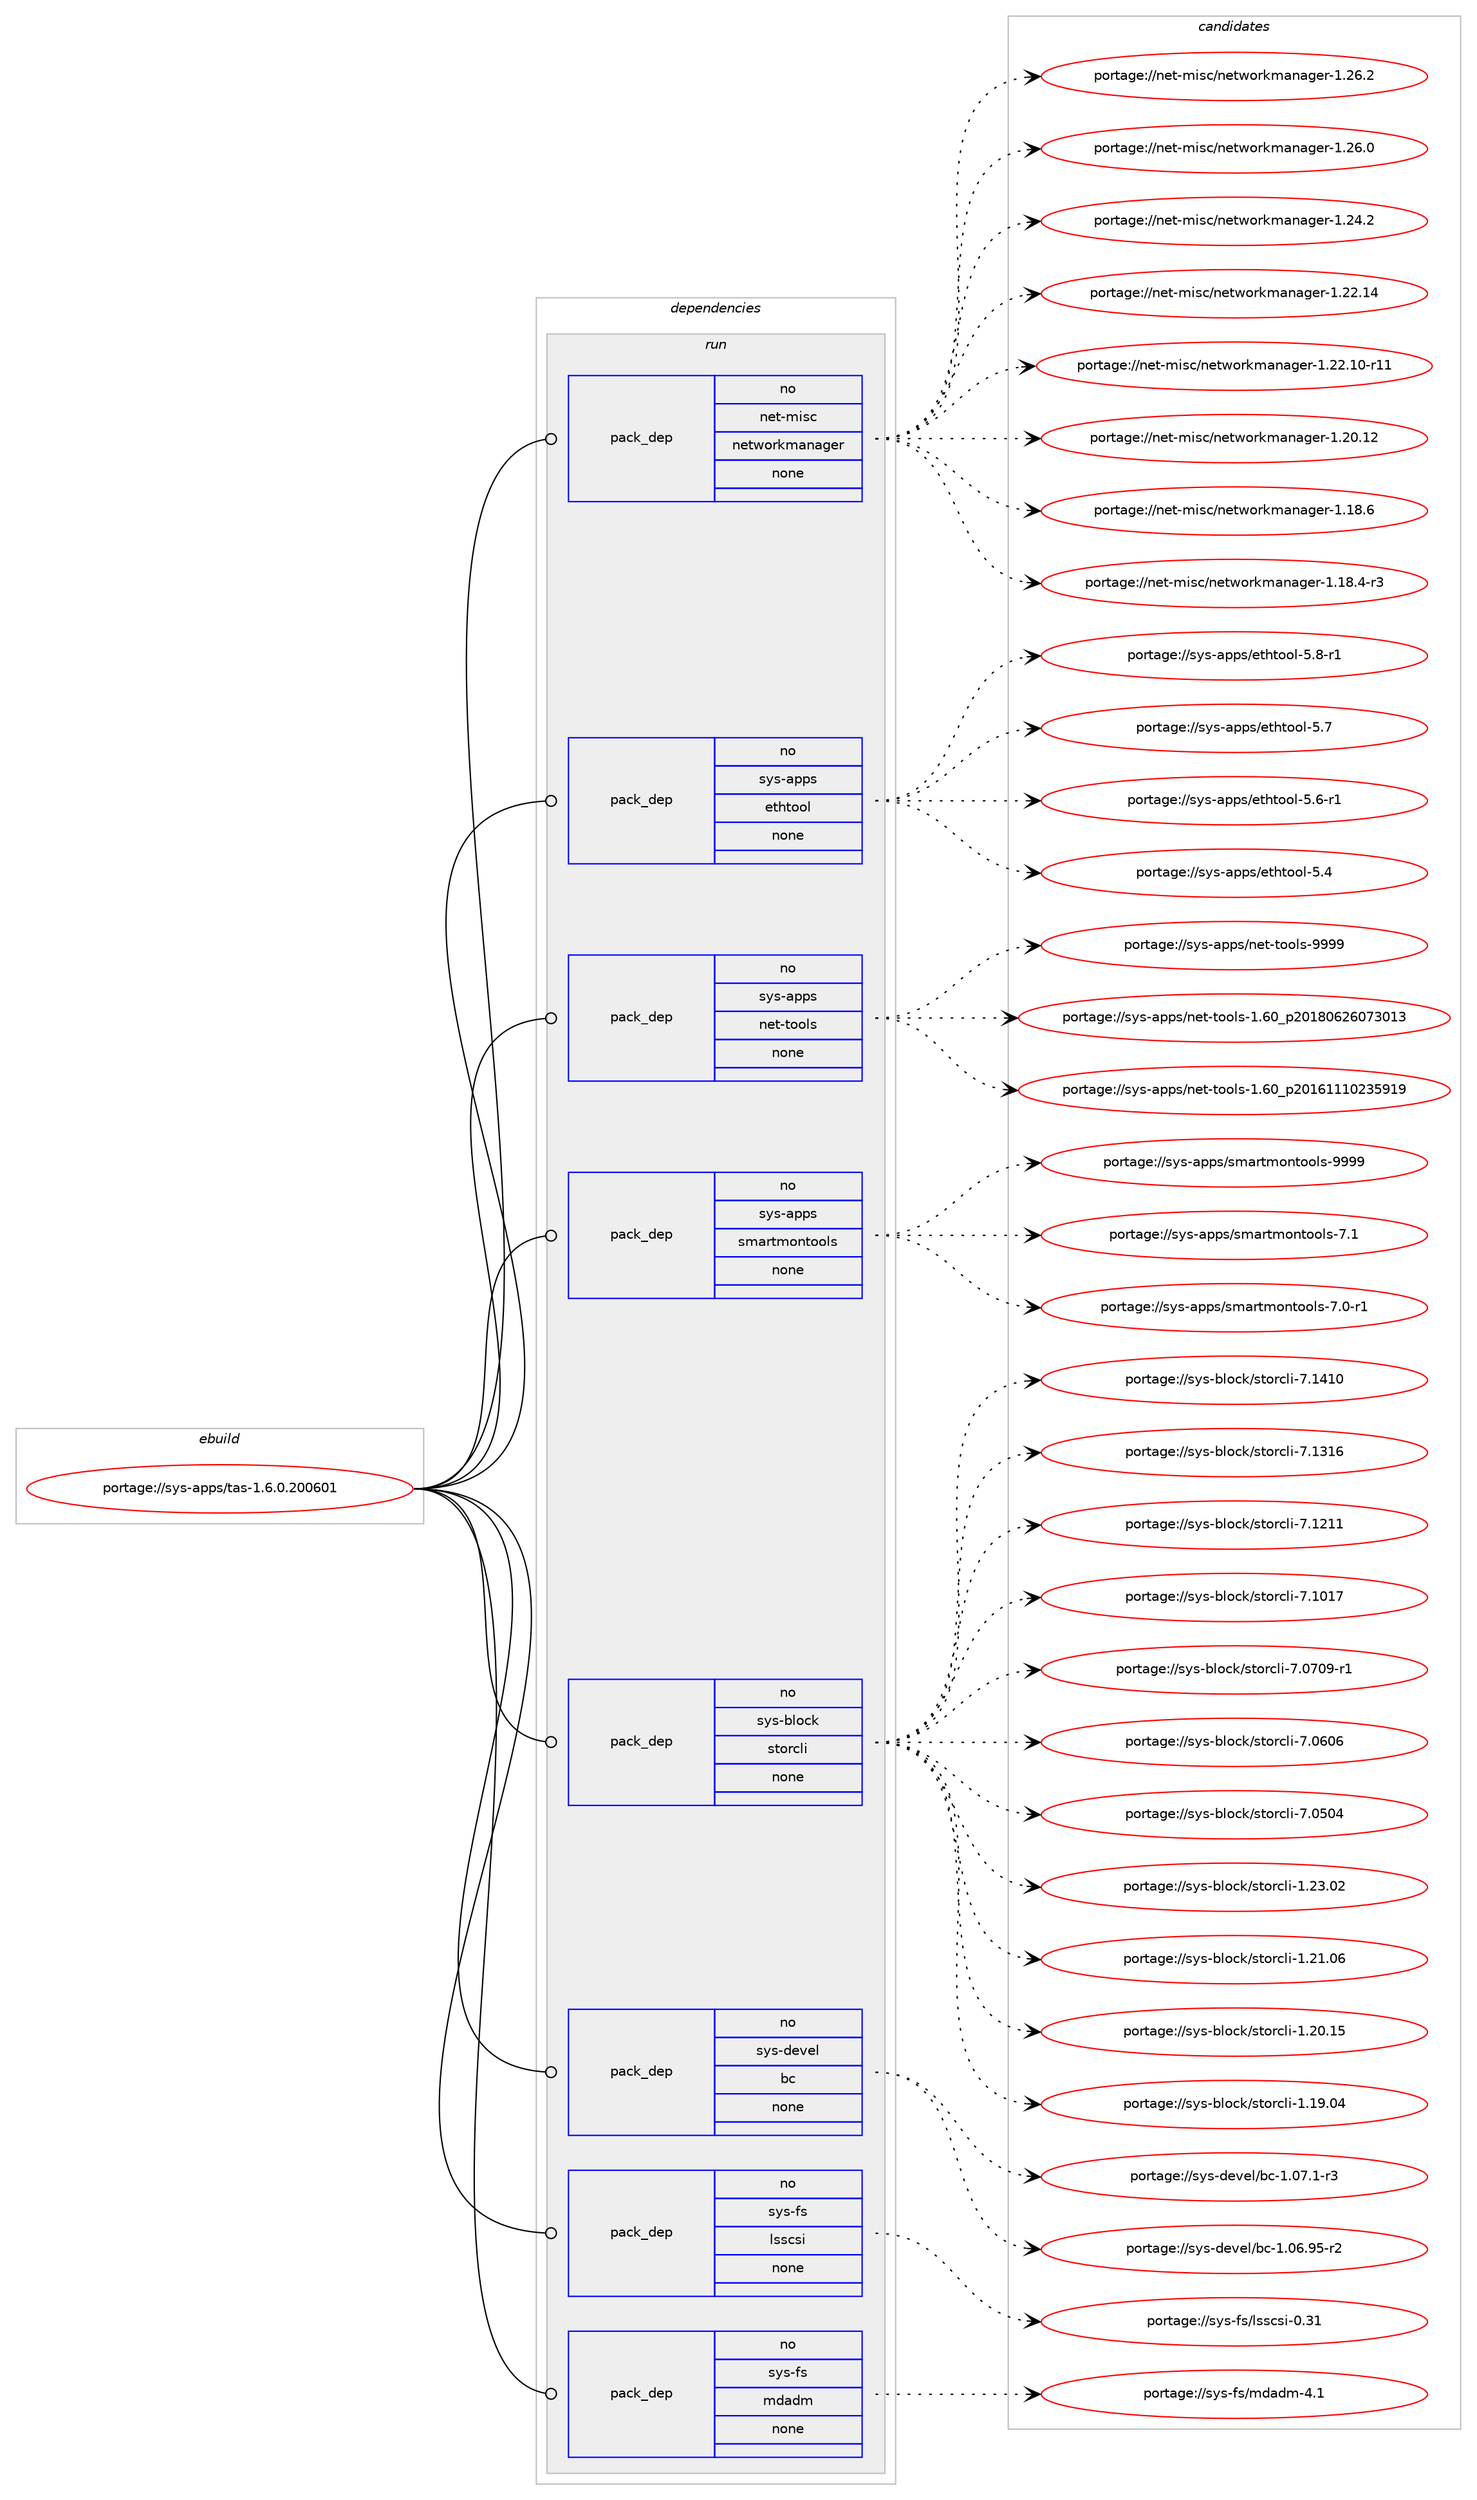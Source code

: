 digraph prolog {

# *************
# Graph options
# *************

newrank=true;
concentrate=true;
compound=true;
graph [rankdir=LR,fontname=Helvetica,fontsize=10,ranksep=1.5];#, ranksep=2.5, nodesep=0.2];
edge  [arrowhead=vee];
node  [fontname=Helvetica,fontsize=10];

# **********
# The ebuild
# **********

subgraph cluster_leftcol {
color=gray;
label=<<i>ebuild</i>>;
id [label="portage://sys-apps/tas-1.6.0.200601", color=red, width=4, href="../sys-apps/tas-1.6.0.200601.svg"];
}

# ****************
# The dependencies
# ****************

subgraph cluster_midcol {
color=gray;
label=<<i>dependencies</i>>;
subgraph cluster_compile {
fillcolor="#eeeeee";
style=filled;
label=<<i>compile</i>>;
}
subgraph cluster_compileandrun {
fillcolor="#eeeeee";
style=filled;
label=<<i>compile and run</i>>;
}
subgraph cluster_run {
fillcolor="#eeeeee";
style=filled;
label=<<i>run</i>>;
subgraph pack3186 {
dependency3860 [label=<<TABLE BORDER="0" CELLBORDER="1" CELLSPACING="0" CELLPADDING="4" WIDTH="220"><TR><TD ROWSPAN="6" CELLPADDING="30">pack_dep</TD></TR><TR><TD WIDTH="110">no</TD></TR><TR><TD>net-misc</TD></TR><TR><TD>networkmanager</TD></TR><TR><TD>none</TD></TR><TR><TD></TD></TR></TABLE>>, shape=none, color=blue];
}
id:e -> dependency3860:w [weight=20,style="solid",arrowhead="odot"];
subgraph pack3187 {
dependency3861 [label=<<TABLE BORDER="0" CELLBORDER="1" CELLSPACING="0" CELLPADDING="4" WIDTH="220"><TR><TD ROWSPAN="6" CELLPADDING="30">pack_dep</TD></TR><TR><TD WIDTH="110">no</TD></TR><TR><TD>sys-apps</TD></TR><TR><TD>ethtool</TD></TR><TR><TD>none</TD></TR><TR><TD></TD></TR></TABLE>>, shape=none, color=blue];
}
id:e -> dependency3861:w [weight=20,style="solid",arrowhead="odot"];
subgraph pack3188 {
dependency3862 [label=<<TABLE BORDER="0" CELLBORDER="1" CELLSPACING="0" CELLPADDING="4" WIDTH="220"><TR><TD ROWSPAN="6" CELLPADDING="30">pack_dep</TD></TR><TR><TD WIDTH="110">no</TD></TR><TR><TD>sys-apps</TD></TR><TR><TD>net-tools</TD></TR><TR><TD>none</TD></TR><TR><TD></TD></TR></TABLE>>, shape=none, color=blue];
}
id:e -> dependency3862:w [weight=20,style="solid",arrowhead="odot"];
subgraph pack3189 {
dependency3863 [label=<<TABLE BORDER="0" CELLBORDER="1" CELLSPACING="0" CELLPADDING="4" WIDTH="220"><TR><TD ROWSPAN="6" CELLPADDING="30">pack_dep</TD></TR><TR><TD WIDTH="110">no</TD></TR><TR><TD>sys-apps</TD></TR><TR><TD>smartmontools</TD></TR><TR><TD>none</TD></TR><TR><TD></TD></TR></TABLE>>, shape=none, color=blue];
}
id:e -> dependency3863:w [weight=20,style="solid",arrowhead="odot"];
subgraph pack3190 {
dependency3864 [label=<<TABLE BORDER="0" CELLBORDER="1" CELLSPACING="0" CELLPADDING="4" WIDTH="220"><TR><TD ROWSPAN="6" CELLPADDING="30">pack_dep</TD></TR><TR><TD WIDTH="110">no</TD></TR><TR><TD>sys-block</TD></TR><TR><TD>storcli</TD></TR><TR><TD>none</TD></TR><TR><TD></TD></TR></TABLE>>, shape=none, color=blue];
}
id:e -> dependency3864:w [weight=20,style="solid",arrowhead="odot"];
subgraph pack3191 {
dependency3865 [label=<<TABLE BORDER="0" CELLBORDER="1" CELLSPACING="0" CELLPADDING="4" WIDTH="220"><TR><TD ROWSPAN="6" CELLPADDING="30">pack_dep</TD></TR><TR><TD WIDTH="110">no</TD></TR><TR><TD>sys-devel</TD></TR><TR><TD>bc</TD></TR><TR><TD>none</TD></TR><TR><TD></TD></TR></TABLE>>, shape=none, color=blue];
}
id:e -> dependency3865:w [weight=20,style="solid",arrowhead="odot"];
subgraph pack3192 {
dependency3866 [label=<<TABLE BORDER="0" CELLBORDER="1" CELLSPACING="0" CELLPADDING="4" WIDTH="220"><TR><TD ROWSPAN="6" CELLPADDING="30">pack_dep</TD></TR><TR><TD WIDTH="110">no</TD></TR><TR><TD>sys-fs</TD></TR><TR><TD>lsscsi</TD></TR><TR><TD>none</TD></TR><TR><TD></TD></TR></TABLE>>, shape=none, color=blue];
}
id:e -> dependency3866:w [weight=20,style="solid",arrowhead="odot"];
subgraph pack3193 {
dependency3867 [label=<<TABLE BORDER="0" CELLBORDER="1" CELLSPACING="0" CELLPADDING="4" WIDTH="220"><TR><TD ROWSPAN="6" CELLPADDING="30">pack_dep</TD></TR><TR><TD WIDTH="110">no</TD></TR><TR><TD>sys-fs</TD></TR><TR><TD>mdadm</TD></TR><TR><TD>none</TD></TR><TR><TD></TD></TR></TABLE>>, shape=none, color=blue];
}
id:e -> dependency3867:w [weight=20,style="solid",arrowhead="odot"];
}
}

# **************
# The candidates
# **************

subgraph cluster_choices {
rank=same;
color=gray;
label=<<i>candidates</i>>;

subgraph choice3186 {
color=black;
nodesep=1;
choice110101116451091051159947110101116119111114107109971109710310111445494650544650 [label="portage://net-misc/networkmanager-1.26.2", color=red, width=4,href="../net-misc/networkmanager-1.26.2.svg"];
choice110101116451091051159947110101116119111114107109971109710310111445494650544648 [label="portage://net-misc/networkmanager-1.26.0", color=red, width=4,href="../net-misc/networkmanager-1.26.0.svg"];
choice110101116451091051159947110101116119111114107109971109710310111445494650524650 [label="portage://net-misc/networkmanager-1.24.2", color=red, width=4,href="../net-misc/networkmanager-1.24.2.svg"];
choice11010111645109105115994711010111611911111410710997110971031011144549465050464952 [label="portage://net-misc/networkmanager-1.22.14", color=red, width=4,href="../net-misc/networkmanager-1.22.14.svg"];
choice11010111645109105115994711010111611911111410710997110971031011144549465050464948451144949 [label="portage://net-misc/networkmanager-1.22.10-r11", color=red, width=4,href="../net-misc/networkmanager-1.22.10-r11.svg"];
choice11010111645109105115994711010111611911111410710997110971031011144549465048464950 [label="portage://net-misc/networkmanager-1.20.12", color=red, width=4,href="../net-misc/networkmanager-1.20.12.svg"];
choice110101116451091051159947110101116119111114107109971109710310111445494649564654 [label="portage://net-misc/networkmanager-1.18.6", color=red, width=4,href="../net-misc/networkmanager-1.18.6.svg"];
choice1101011164510910511599471101011161191111141071099711097103101114454946495646524511451 [label="portage://net-misc/networkmanager-1.18.4-r3", color=red, width=4,href="../net-misc/networkmanager-1.18.4-r3.svg"];
dependency3860:e -> choice110101116451091051159947110101116119111114107109971109710310111445494650544650:w [style=dotted,weight="100"];
dependency3860:e -> choice110101116451091051159947110101116119111114107109971109710310111445494650544648:w [style=dotted,weight="100"];
dependency3860:e -> choice110101116451091051159947110101116119111114107109971109710310111445494650524650:w [style=dotted,weight="100"];
dependency3860:e -> choice11010111645109105115994711010111611911111410710997110971031011144549465050464952:w [style=dotted,weight="100"];
dependency3860:e -> choice11010111645109105115994711010111611911111410710997110971031011144549465050464948451144949:w [style=dotted,weight="100"];
dependency3860:e -> choice11010111645109105115994711010111611911111410710997110971031011144549465048464950:w [style=dotted,weight="100"];
dependency3860:e -> choice110101116451091051159947110101116119111114107109971109710310111445494649564654:w [style=dotted,weight="100"];
dependency3860:e -> choice1101011164510910511599471101011161191111141071099711097103101114454946495646524511451:w [style=dotted,weight="100"];
}
subgraph choice3187 {
color=black;
nodesep=1;
choice115121115459711211211547101116104116111111108455346564511449 [label="portage://sys-apps/ethtool-5.8-r1", color=red, width=4,href="../sys-apps/ethtool-5.8-r1.svg"];
choice11512111545971121121154710111610411611111110845534655 [label="portage://sys-apps/ethtool-5.7", color=red, width=4,href="../sys-apps/ethtool-5.7.svg"];
choice115121115459711211211547101116104116111111108455346544511449 [label="portage://sys-apps/ethtool-5.6-r1", color=red, width=4,href="../sys-apps/ethtool-5.6-r1.svg"];
choice11512111545971121121154710111610411611111110845534652 [label="portage://sys-apps/ethtool-5.4", color=red, width=4,href="../sys-apps/ethtool-5.4.svg"];
dependency3861:e -> choice115121115459711211211547101116104116111111108455346564511449:w [style=dotted,weight="100"];
dependency3861:e -> choice11512111545971121121154710111610411611111110845534655:w [style=dotted,weight="100"];
dependency3861:e -> choice115121115459711211211547101116104116111111108455346544511449:w [style=dotted,weight="100"];
dependency3861:e -> choice11512111545971121121154710111610411611111110845534652:w [style=dotted,weight="100"];
}
subgraph choice3188 {
color=black;
nodesep=1;
choice115121115459711211211547110101116451161111111081154557575757 [label="portage://sys-apps/net-tools-9999", color=red, width=4,href="../sys-apps/net-tools-9999.svg"];
choice115121115459711211211547110101116451161111111081154549465448951125048495648545054485551484951 [label="portage://sys-apps/net-tools-1.60_p20180626073013", color=red, width=4,href="../sys-apps/net-tools-1.60_p20180626073013.svg"];
choice115121115459711211211547110101116451161111111081154549465448951125048495449494948505153574957 [label="portage://sys-apps/net-tools-1.60_p20161110235919", color=red, width=4,href="../sys-apps/net-tools-1.60_p20161110235919.svg"];
dependency3862:e -> choice115121115459711211211547110101116451161111111081154557575757:w [style=dotted,weight="100"];
dependency3862:e -> choice115121115459711211211547110101116451161111111081154549465448951125048495648545054485551484951:w [style=dotted,weight="100"];
dependency3862:e -> choice115121115459711211211547110101116451161111111081154549465448951125048495449494948505153574957:w [style=dotted,weight="100"];
}
subgraph choice3189 {
color=black;
nodesep=1;
choice115121115459711211211547115109971141161091111101161111111081154557575757 [label="portage://sys-apps/smartmontools-9999", color=red, width=4,href="../sys-apps/smartmontools-9999.svg"];
choice1151211154597112112115471151099711411610911111011611111110811545554649 [label="portage://sys-apps/smartmontools-7.1", color=red, width=4,href="../sys-apps/smartmontools-7.1.svg"];
choice11512111545971121121154711510997114116109111110116111111108115455546484511449 [label="portage://sys-apps/smartmontools-7.0-r1", color=red, width=4,href="../sys-apps/smartmontools-7.0-r1.svg"];
dependency3863:e -> choice115121115459711211211547115109971141161091111101161111111081154557575757:w [style=dotted,weight="100"];
dependency3863:e -> choice1151211154597112112115471151099711411610911111011611111110811545554649:w [style=dotted,weight="100"];
dependency3863:e -> choice11512111545971121121154711510997114116109111110116111111108115455546484511449:w [style=dotted,weight="100"];
}
subgraph choice3190 {
color=black;
nodesep=1;
choice115121115459810811199107471151161111149910810545554649524948 [label="portage://sys-block/storcli-7.1410", color=red, width=4,href="../sys-block/storcli-7.1410.svg"];
choice115121115459810811199107471151161111149910810545554649514954 [label="portage://sys-block/storcli-7.1316", color=red, width=4,href="../sys-block/storcli-7.1316.svg"];
choice115121115459810811199107471151161111149910810545554649504949 [label="portage://sys-block/storcli-7.1211", color=red, width=4,href="../sys-block/storcli-7.1211.svg"];
choice115121115459810811199107471151161111149910810545554649484955 [label="portage://sys-block/storcli-7.1017", color=red, width=4,href="../sys-block/storcli-7.1017.svg"];
choice1151211154598108111991074711511611111499108105455546485548574511449 [label="portage://sys-block/storcli-7.0709-r1", color=red, width=4,href="../sys-block/storcli-7.0709-r1.svg"];
choice115121115459810811199107471151161111149910810545554648544854 [label="portage://sys-block/storcli-7.0606", color=red, width=4,href="../sys-block/storcli-7.0606.svg"];
choice115121115459810811199107471151161111149910810545554648534852 [label="portage://sys-block/storcli-7.0504", color=red, width=4,href="../sys-block/storcli-7.0504.svg"];
choice11512111545981081119910747115116111114991081054549465051464850 [label="portage://sys-block/storcli-1.23.02", color=red, width=4,href="../sys-block/storcli-1.23.02.svg"];
choice11512111545981081119910747115116111114991081054549465049464854 [label="portage://sys-block/storcli-1.21.06", color=red, width=4,href="../sys-block/storcli-1.21.06.svg"];
choice11512111545981081119910747115116111114991081054549465048464953 [label="portage://sys-block/storcli-1.20.15", color=red, width=4,href="../sys-block/storcli-1.20.15.svg"];
choice11512111545981081119910747115116111114991081054549464957464852 [label="portage://sys-block/storcli-1.19.04", color=red, width=4,href="../sys-block/storcli-1.19.04.svg"];
dependency3864:e -> choice115121115459810811199107471151161111149910810545554649524948:w [style=dotted,weight="100"];
dependency3864:e -> choice115121115459810811199107471151161111149910810545554649514954:w [style=dotted,weight="100"];
dependency3864:e -> choice115121115459810811199107471151161111149910810545554649504949:w [style=dotted,weight="100"];
dependency3864:e -> choice115121115459810811199107471151161111149910810545554649484955:w [style=dotted,weight="100"];
dependency3864:e -> choice1151211154598108111991074711511611111499108105455546485548574511449:w [style=dotted,weight="100"];
dependency3864:e -> choice115121115459810811199107471151161111149910810545554648544854:w [style=dotted,weight="100"];
dependency3864:e -> choice115121115459810811199107471151161111149910810545554648534852:w [style=dotted,weight="100"];
dependency3864:e -> choice11512111545981081119910747115116111114991081054549465051464850:w [style=dotted,weight="100"];
dependency3864:e -> choice11512111545981081119910747115116111114991081054549465049464854:w [style=dotted,weight="100"];
dependency3864:e -> choice11512111545981081119910747115116111114991081054549465048464953:w [style=dotted,weight="100"];
dependency3864:e -> choice11512111545981081119910747115116111114991081054549464957464852:w [style=dotted,weight="100"];
}
subgraph choice3191 {
color=black;
nodesep=1;
choice11512111545100101118101108479899454946485546494511451 [label="portage://sys-devel/bc-1.07.1-r3", color=red, width=4,href="../sys-devel/bc-1.07.1-r3.svg"];
choice1151211154510010111810110847989945494648544657534511450 [label="portage://sys-devel/bc-1.06.95-r2", color=red, width=4,href="../sys-devel/bc-1.06.95-r2.svg"];
dependency3865:e -> choice11512111545100101118101108479899454946485546494511451:w [style=dotted,weight="100"];
dependency3865:e -> choice1151211154510010111810110847989945494648544657534511450:w [style=dotted,weight="100"];
}
subgraph choice3192 {
color=black;
nodesep=1;
choice1151211154510211547108115115991151054548465149 [label="portage://sys-fs/lsscsi-0.31", color=red, width=4,href="../sys-fs/lsscsi-0.31.svg"];
dependency3866:e -> choice1151211154510211547108115115991151054548465149:w [style=dotted,weight="100"];
}
subgraph choice3193 {
color=black;
nodesep=1;
choice11512111545102115471091009710010945524649 [label="portage://sys-fs/mdadm-4.1", color=red, width=4,href="../sys-fs/mdadm-4.1.svg"];
dependency3867:e -> choice11512111545102115471091009710010945524649:w [style=dotted,weight="100"];
}
}

}
